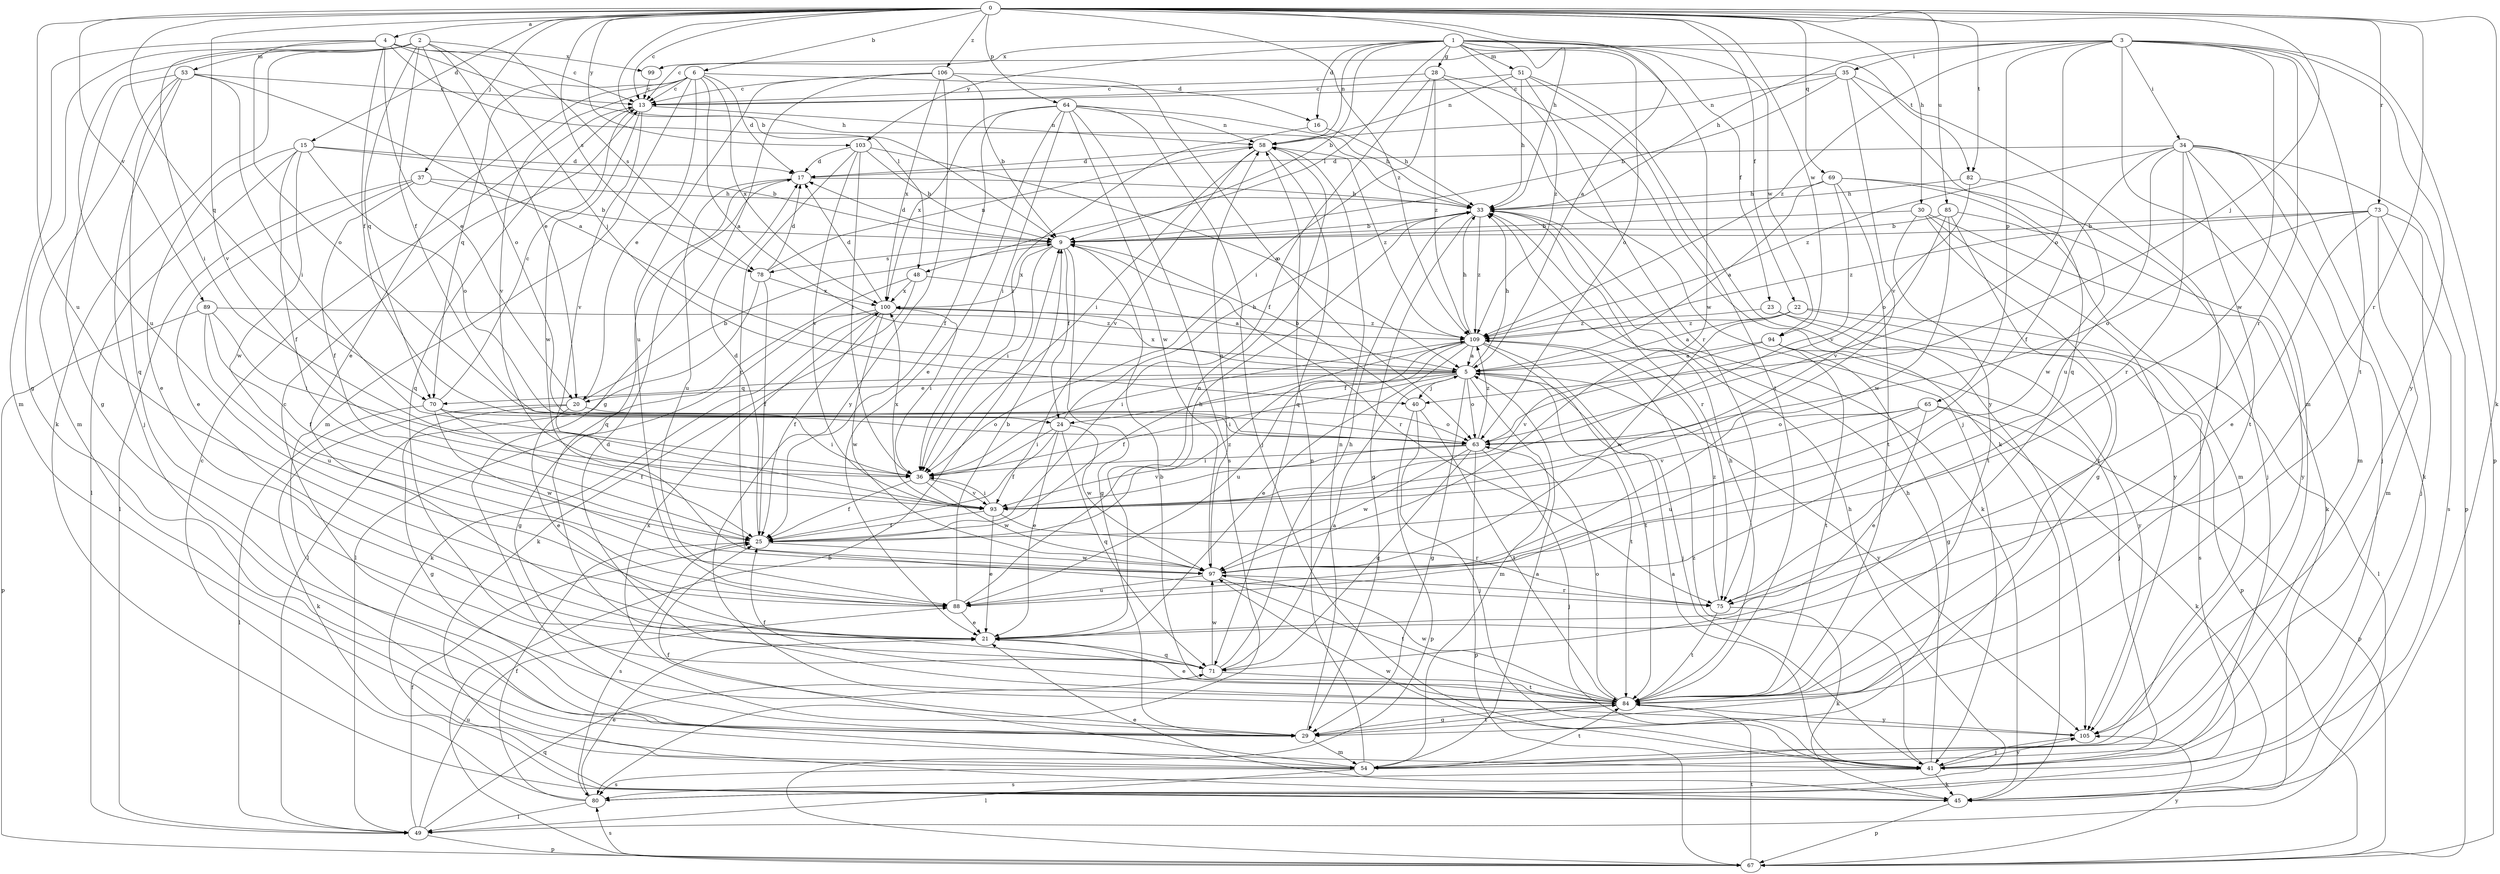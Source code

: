 strict digraph  {
0;
1;
2;
3;
4;
5;
6;
9;
13;
15;
16;
17;
20;
21;
22;
23;
24;
25;
28;
29;
30;
33;
34;
35;
36;
37;
40;
41;
45;
48;
49;
51;
53;
54;
58;
63;
64;
65;
67;
69;
70;
71;
73;
75;
78;
80;
82;
84;
85;
88;
89;
93;
94;
97;
99;
100;
103;
105;
106;
109;
0 -> 4  [label=a];
0 -> 5  [label=a];
0 -> 6  [label=b];
0 -> 9  [label=b];
0 -> 13  [label=c];
0 -> 15  [label=d];
0 -> 22  [label=f];
0 -> 30  [label=h];
0 -> 33  [label=h];
0 -> 37  [label=j];
0 -> 40  [label=j];
0 -> 45  [label=k];
0 -> 64  [label=p];
0 -> 69  [label=q];
0 -> 70  [label=q];
0 -> 73  [label=r];
0 -> 75  [label=r];
0 -> 78  [label=s];
0 -> 82  [label=t];
0 -> 85  [label=u];
0 -> 88  [label=u];
0 -> 89  [label=v];
0 -> 93  [label=v];
0 -> 94  [label=w];
0 -> 103  [label=y];
0 -> 106  [label=z];
0 -> 109  [label=z];
1 -> 9  [label=b];
1 -> 16  [label=d];
1 -> 23  [label=f];
1 -> 28  [label=g];
1 -> 48  [label=l];
1 -> 51  [label=m];
1 -> 58  [label=n];
1 -> 63  [label=o];
1 -> 82  [label=t];
1 -> 94  [label=w];
1 -> 97  [label=w];
1 -> 99  [label=x];
1 -> 103  [label=y];
1 -> 109  [label=z];
2 -> 20  [label=e];
2 -> 24  [label=f];
2 -> 29  [label=g];
2 -> 40  [label=j];
2 -> 45  [label=k];
2 -> 53  [label=m];
2 -> 63  [label=o];
2 -> 70  [label=q];
2 -> 78  [label=s];
2 -> 88  [label=u];
3 -> 13  [label=c];
3 -> 33  [label=h];
3 -> 34  [label=i];
3 -> 35  [label=i];
3 -> 54  [label=m];
3 -> 63  [label=o];
3 -> 65  [label=p];
3 -> 67  [label=p];
3 -> 75  [label=r];
3 -> 84  [label=t];
3 -> 97  [label=w];
3 -> 105  [label=y];
3 -> 109  [label=z];
4 -> 13  [label=c];
4 -> 20  [label=e];
4 -> 24  [label=f];
4 -> 33  [label=h];
4 -> 36  [label=i];
4 -> 48  [label=l];
4 -> 54  [label=m];
4 -> 63  [label=o];
4 -> 99  [label=x];
5 -> 20  [label=e];
5 -> 24  [label=f];
5 -> 29  [label=g];
5 -> 33  [label=h];
5 -> 36  [label=i];
5 -> 40  [label=j];
5 -> 54  [label=m];
5 -> 63  [label=o];
5 -> 70  [label=q];
5 -> 84  [label=t];
5 -> 100  [label=x];
5 -> 105  [label=y];
6 -> 5  [label=a];
6 -> 13  [label=c];
6 -> 16  [label=d];
6 -> 17  [label=d];
6 -> 20  [label=e];
6 -> 21  [label=e];
6 -> 54  [label=m];
6 -> 70  [label=q];
6 -> 93  [label=v];
6 -> 100  [label=x];
9 -> 17  [label=d];
9 -> 24  [label=f];
9 -> 29  [label=g];
9 -> 36  [label=i];
9 -> 75  [label=r];
9 -> 78  [label=s];
9 -> 100  [label=x];
13 -> 58  [label=n];
13 -> 71  [label=q];
13 -> 93  [label=v];
13 -> 97  [label=w];
15 -> 9  [label=b];
15 -> 17  [label=d];
15 -> 21  [label=e];
15 -> 25  [label=f];
15 -> 49  [label=l];
15 -> 63  [label=o];
15 -> 97  [label=w];
16 -> 33  [label=h];
16 -> 36  [label=i];
17 -> 33  [label=h];
17 -> 71  [label=q];
17 -> 88  [label=u];
20 -> 9  [label=b];
20 -> 21  [label=e];
20 -> 29  [label=g];
20 -> 45  [label=k];
20 -> 63  [label=o];
21 -> 58  [label=n];
21 -> 71  [label=q];
22 -> 5  [label=a];
22 -> 49  [label=l];
22 -> 80  [label=s];
22 -> 97  [label=w];
22 -> 109  [label=z];
23 -> 67  [label=p];
23 -> 105  [label=y];
23 -> 109  [label=z];
24 -> 21  [label=e];
24 -> 25  [label=f];
24 -> 33  [label=h];
24 -> 36  [label=i];
24 -> 71  [label=q];
24 -> 97  [label=w];
25 -> 17  [label=d];
25 -> 80  [label=s];
25 -> 97  [label=w];
25 -> 109  [label=z];
28 -> 13  [label=c];
28 -> 25  [label=f];
28 -> 36  [label=i];
28 -> 41  [label=j];
28 -> 45  [label=k];
28 -> 109  [label=z];
29 -> 54  [label=m];
29 -> 58  [label=n];
29 -> 84  [label=t];
29 -> 100  [label=x];
30 -> 9  [label=b];
30 -> 29  [label=g];
30 -> 45  [label=k];
30 -> 84  [label=t];
30 -> 105  [label=y];
33 -> 9  [label=b];
33 -> 29  [label=g];
33 -> 45  [label=k];
33 -> 75  [label=r];
33 -> 109  [label=z];
34 -> 17  [label=d];
34 -> 25  [label=f];
34 -> 41  [label=j];
34 -> 45  [label=k];
34 -> 54  [label=m];
34 -> 67  [label=p];
34 -> 75  [label=r];
34 -> 84  [label=t];
34 -> 88  [label=u];
34 -> 109  [label=z];
35 -> 9  [label=b];
35 -> 13  [label=c];
35 -> 58  [label=n];
35 -> 71  [label=q];
35 -> 84  [label=t];
35 -> 93  [label=v];
36 -> 25  [label=f];
36 -> 93  [label=v];
36 -> 97  [label=w];
37 -> 9  [label=b];
37 -> 21  [label=e];
37 -> 25  [label=f];
37 -> 33  [label=h];
37 -> 49  [label=l];
40 -> 9  [label=b];
40 -> 41  [label=j];
40 -> 67  [label=p];
40 -> 84  [label=t];
41 -> 5  [label=a];
41 -> 33  [label=h];
41 -> 45  [label=k];
41 -> 80  [label=s];
41 -> 97  [label=w];
41 -> 105  [label=y];
41 -> 109  [label=z];
45 -> 21  [label=e];
45 -> 67  [label=p];
48 -> 5  [label=a];
48 -> 45  [label=k];
48 -> 49  [label=l];
48 -> 100  [label=x];
49 -> 25  [label=f];
49 -> 67  [label=p];
49 -> 71  [label=q];
49 -> 88  [label=u];
51 -> 13  [label=c];
51 -> 33  [label=h];
51 -> 58  [label=n];
51 -> 75  [label=r];
51 -> 84  [label=t];
51 -> 105  [label=y];
53 -> 5  [label=a];
53 -> 13  [label=c];
53 -> 29  [label=g];
53 -> 36  [label=i];
53 -> 41  [label=j];
53 -> 54  [label=m];
53 -> 71  [label=q];
54 -> 5  [label=a];
54 -> 25  [label=f];
54 -> 49  [label=l];
54 -> 58  [label=n];
54 -> 80  [label=s];
54 -> 84  [label=t];
58 -> 17  [label=d];
58 -> 36  [label=i];
58 -> 71  [label=q];
58 -> 93  [label=v];
58 -> 109  [label=z];
63 -> 36  [label=i];
63 -> 41  [label=j];
63 -> 67  [label=p];
63 -> 71  [label=q];
63 -> 93  [label=v];
63 -> 97  [label=w];
63 -> 109  [label=z];
64 -> 21  [label=e];
64 -> 25  [label=f];
64 -> 33  [label=h];
64 -> 36  [label=i];
64 -> 41  [label=j];
64 -> 58  [label=n];
64 -> 80  [label=s];
64 -> 97  [label=w];
64 -> 100  [label=x];
65 -> 21  [label=e];
65 -> 45  [label=k];
65 -> 63  [label=o];
65 -> 67  [label=p];
65 -> 88  [label=u];
65 -> 93  [label=v];
67 -> 9  [label=b];
67 -> 80  [label=s];
67 -> 84  [label=t];
67 -> 105  [label=y];
69 -> 5  [label=a];
69 -> 33  [label=h];
69 -> 41  [label=j];
69 -> 54  [label=m];
69 -> 84  [label=t];
69 -> 93  [label=v];
70 -> 13  [label=c];
70 -> 25  [label=f];
70 -> 36  [label=i];
70 -> 49  [label=l];
70 -> 63  [label=o];
70 -> 97  [label=w];
71 -> 5  [label=a];
71 -> 33  [label=h];
71 -> 84  [label=t];
71 -> 97  [label=w];
73 -> 9  [label=b];
73 -> 21  [label=e];
73 -> 41  [label=j];
73 -> 54  [label=m];
73 -> 63  [label=o];
73 -> 80  [label=s];
73 -> 109  [label=z];
75 -> 45  [label=k];
75 -> 84  [label=t];
75 -> 109  [label=z];
78 -> 17  [label=d];
78 -> 25  [label=f];
78 -> 49  [label=l];
78 -> 58  [label=n];
78 -> 100  [label=x];
80 -> 13  [label=c];
80 -> 21  [label=e];
80 -> 25  [label=f];
80 -> 33  [label=h];
80 -> 49  [label=l];
82 -> 33  [label=h];
82 -> 63  [label=o];
82 -> 97  [label=w];
84 -> 9  [label=b];
84 -> 13  [label=c];
84 -> 17  [label=d];
84 -> 21  [label=e];
84 -> 25  [label=f];
84 -> 29  [label=g];
84 -> 33  [label=h];
84 -> 63  [label=o];
84 -> 97  [label=w];
84 -> 105  [label=y];
85 -> 9  [label=b];
85 -> 84  [label=t];
85 -> 93  [label=v];
85 -> 97  [label=w];
85 -> 105  [label=y];
88 -> 9  [label=b];
88 -> 21  [label=e];
88 -> 33  [label=h];
89 -> 25  [label=f];
89 -> 36  [label=i];
89 -> 67  [label=p];
89 -> 88  [label=u];
89 -> 109  [label=z];
93 -> 21  [label=e];
93 -> 25  [label=f];
93 -> 36  [label=i];
93 -> 75  [label=r];
93 -> 100  [label=x];
94 -> 5  [label=a];
94 -> 29  [label=g];
94 -> 41  [label=j];
94 -> 84  [label=t];
94 -> 93  [label=v];
97 -> 58  [label=n];
97 -> 75  [label=r];
97 -> 84  [label=t];
97 -> 88  [label=u];
99 -> 13  [label=c];
100 -> 17  [label=d];
100 -> 25  [label=f];
100 -> 29  [label=g];
100 -> 36  [label=i];
100 -> 45  [label=k];
100 -> 97  [label=w];
100 -> 109  [label=z];
103 -> 5  [label=a];
103 -> 9  [label=b];
103 -> 17  [label=d];
103 -> 36  [label=i];
103 -> 75  [label=r];
103 -> 93  [label=v];
105 -> 41  [label=j];
106 -> 9  [label=b];
106 -> 13  [label=c];
106 -> 29  [label=g];
106 -> 63  [label=o];
106 -> 88  [label=u];
106 -> 100  [label=x];
106 -> 105  [label=y];
109 -> 5  [label=a];
109 -> 21  [label=e];
109 -> 25  [label=f];
109 -> 33  [label=h];
109 -> 36  [label=i];
109 -> 41  [label=j];
109 -> 84  [label=t];
109 -> 88  [label=u];
}
